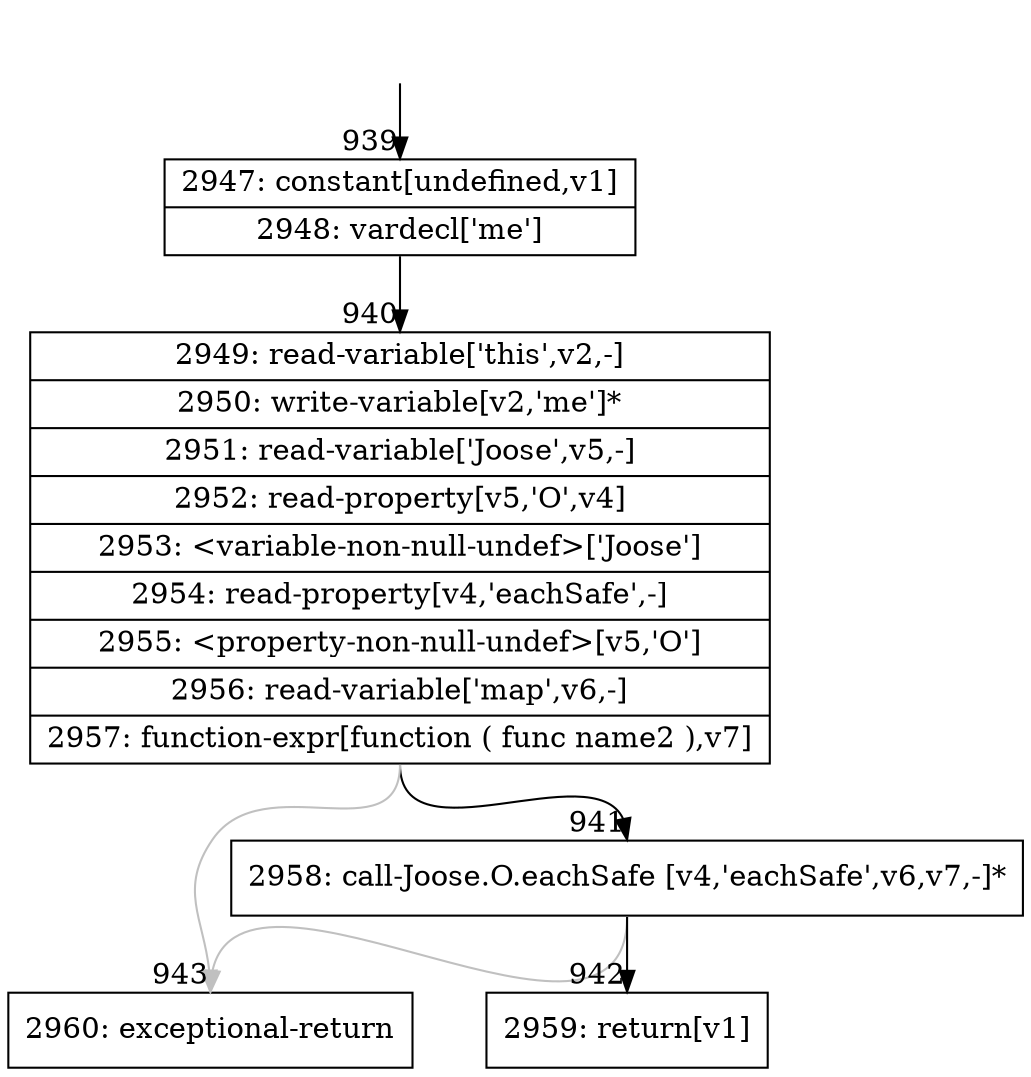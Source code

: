 digraph {
rankdir="TD"
BB_entry106[shape=none,label=""];
BB_entry106 -> BB939 [tailport=s, headport=n, headlabel="    939"]
BB939 [shape=record label="{2947: constant[undefined,v1]|2948: vardecl['me']}" ] 
BB939 -> BB940 [tailport=s, headport=n, headlabel="      940"]
BB940 [shape=record label="{2949: read-variable['this',v2,-]|2950: write-variable[v2,'me']*|2951: read-variable['Joose',v5,-]|2952: read-property[v5,'O',v4]|2953: \<variable-non-null-undef\>['Joose']|2954: read-property[v4,'eachSafe',-]|2955: \<property-non-null-undef\>[v5,'O']|2956: read-variable['map',v6,-]|2957: function-expr[function ( func name2 ),v7]}" ] 
BB940 -> BB941 [tailport=s, headport=n, headlabel="      941"]
BB940 -> BB943 [tailport=s, headport=n, color=gray, headlabel="      943"]
BB941 [shape=record label="{2958: call-Joose.O.eachSafe [v4,'eachSafe',v6,v7,-]*}" ] 
BB941 -> BB942 [tailport=s, headport=n, headlabel="      942"]
BB941 -> BB943 [tailport=s, headport=n, color=gray]
BB942 [shape=record label="{2959: return[v1]}" ] 
BB943 [shape=record label="{2960: exceptional-return}" ] 
//#$~ 1058
}
